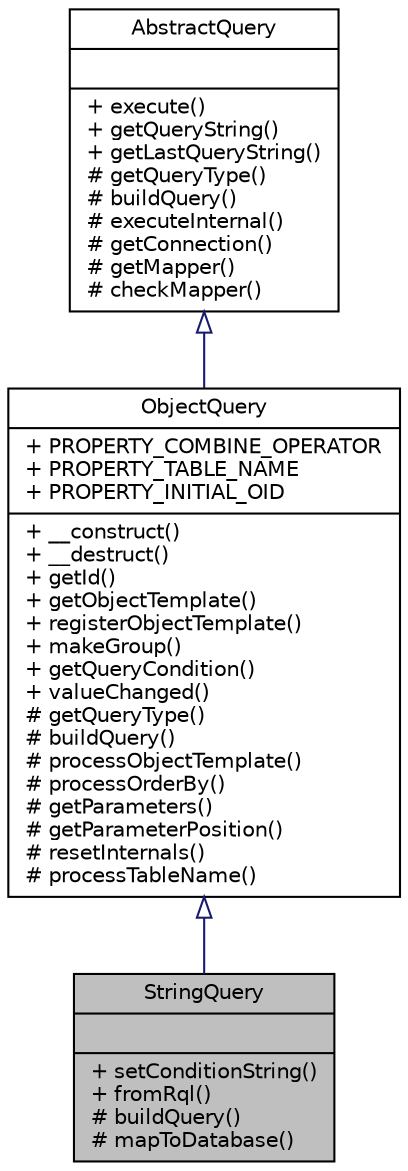 digraph "StringQuery"
{
  edge [fontname="Helvetica",fontsize="10",labelfontname="Helvetica",labelfontsize="10"];
  node [fontname="Helvetica",fontsize="10",shape=record];
  Node0 [label="{StringQuery\n||+ setConditionString()\l+ fromRql()\l# buildQuery()\l# mapToDatabase()\l}",height=0.2,width=0.4,color="black", fillcolor="grey75", style="filled", fontcolor="black"];
  Node1 -> Node0 [dir="back",color="midnightblue",fontsize="10",style="solid",arrowtail="onormal",fontname="Helvetica"];
  Node1 [label="{ObjectQuery\n|+ PROPERTY_COMBINE_OPERATOR\l+ PROPERTY_TABLE_NAME\l+ PROPERTY_INITIAL_OID\l|+ __construct()\l+ __destruct()\l+ getId()\l+ getObjectTemplate()\l+ registerObjectTemplate()\l+ makeGroup()\l+ getQueryCondition()\l+ valueChanged()\l# getQueryType()\l# buildQuery()\l# processObjectTemplate()\l# processOrderBy()\l# getParameters()\l# getParameterPosition()\l# resetInternals()\l# processTableName()\l}",height=0.2,width=0.4,color="black", fillcolor="white", style="filled",URL="$classwcmf_1_1lib_1_1model_1_1_object_query.html",tooltip="ObjectQuery implements a template based object query. "];
  Node2 -> Node1 [dir="back",color="midnightblue",fontsize="10",style="solid",arrowtail="onormal",fontname="Helvetica"];
  Node2 [label="{AbstractQuery\n||+ execute()\l+ getQueryString()\l+ getLastQueryString()\l# getQueryType()\l# buildQuery()\l# executeInternal()\l# getConnection()\l# getMapper()\l# checkMapper()\l}",height=0.2,width=0.4,color="black", fillcolor="white", style="filled",URL="$classwcmf_1_1lib_1_1model_1_1_abstract_query.html",tooltip="AbstractQuery is the base class for all query classes. "];
}
